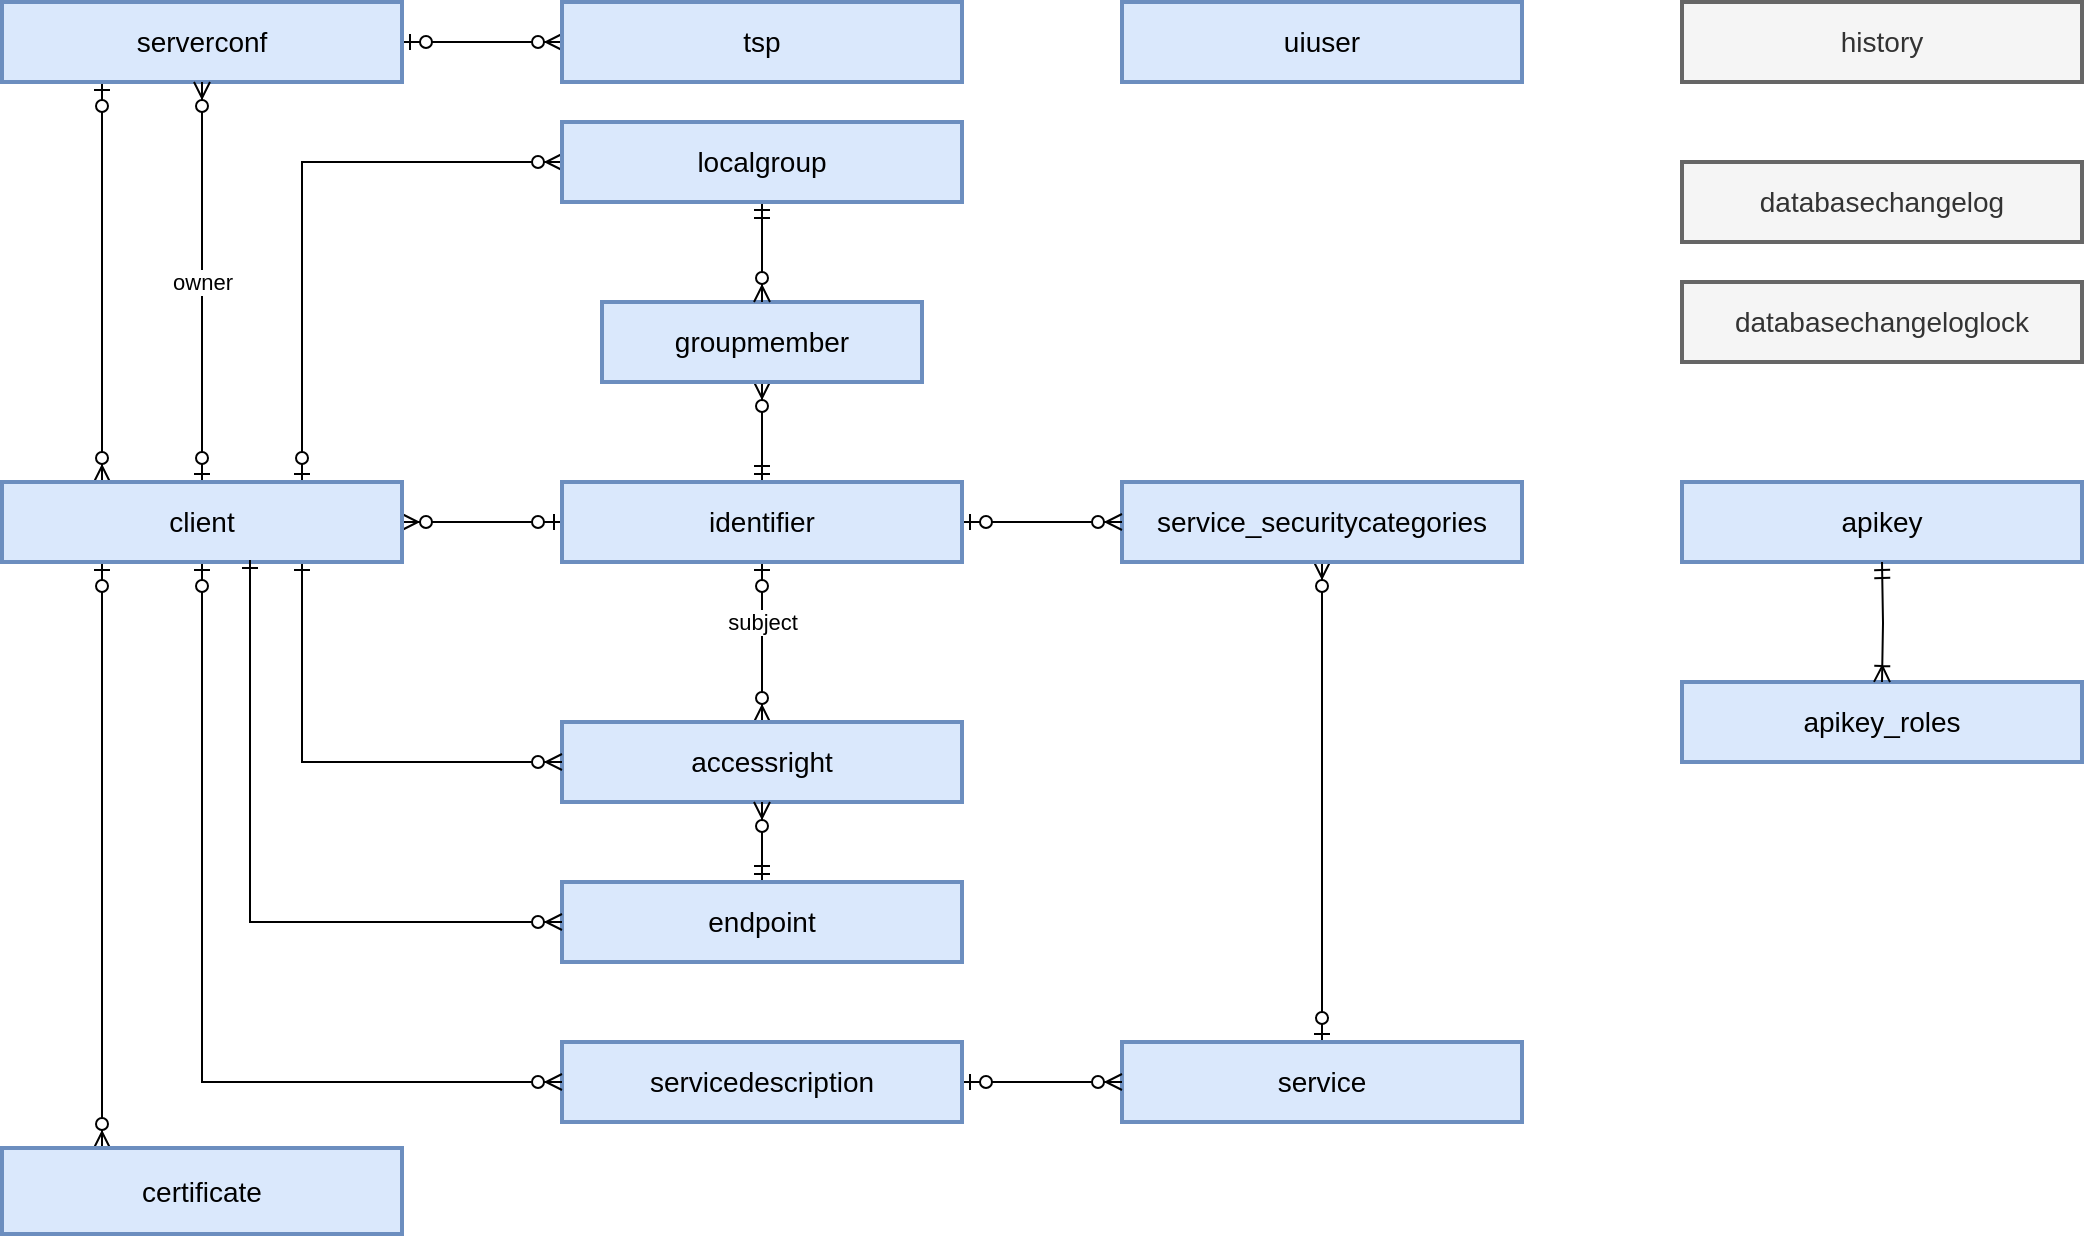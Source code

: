 <?xml version="1.0" encoding="UTF-8"?>
<mxfile pages="1" version="11.2.8" type="device"><diagram id="Opa4RUUVUJB2rbGppyIe" name="Page-1"><mxGraphModel dx="1995" dy="1085" grid="1" gridSize="10" guides="1" tooltips="1" connect="1" arrows="1" fold="1" page="1" pageScale="1" pageWidth="1169" pageHeight="827" math="0" shadow="0"><root><mxCell id="0"/><mxCell id="1" parent="0"/><mxCell id="U_J1knxHtzJp7KZo8Sut-29" style="edgeStyle=orthogonalEdgeStyle;rounded=0;orthogonalLoop=1;jettySize=auto;html=1;exitX=0.5;exitY=0;exitDx=0;exitDy=0;entryX=0.5;entryY=1;entryDx=0;entryDy=0;startArrow=ERzeroToOne;startFill=1;endArrow=ERzeroToMany;endFill=1;comic=0;" parent="1" source="U_J1knxHtzJp7KZo8Sut-7" target="U_J1knxHtzJp7KZo8Sut-9" edge="1"><mxGeometry relative="1" as="geometry"/></mxCell><mxCell id="U_J1knxHtzJp7KZo8Sut-7" value="service&lt;br&gt;" style="strokeWidth=2;whiteSpace=wrap;html=1;align=center;fontSize=14;fillColor=#dae8fc;strokeColor=#6c8ebf;" parent="1" vertex="1"><mxGeometry x="600" y="560" width="200" height="40" as="geometry"/></mxCell><mxCell id="U_J1knxHtzJp7KZo8Sut-28" style="edgeStyle=orthogonalEdgeStyle;rounded=0;orthogonalLoop=1;jettySize=auto;html=1;exitX=1;exitY=0.5;exitDx=0;exitDy=0;entryX=0;entryY=0.5;entryDx=0;entryDy=0;startArrow=ERzeroToOne;startFill=1;endArrow=ERzeroToMany;endFill=1;" parent="1" source="U_J1knxHtzJp7KZo8Sut-8" target="U_J1knxHtzJp7KZo8Sut-7" edge="1"><mxGeometry relative="1" as="geometry"/></mxCell><mxCell id="U_J1knxHtzJp7KZo8Sut-8" value="servicedescription&lt;br&gt;" style="strokeWidth=2;whiteSpace=wrap;html=1;align=center;fontSize=14;fillColor=#dae8fc;strokeColor=#6c8ebf;" parent="1" vertex="1"><mxGeometry x="320" y="560" width="200" height="40" as="geometry"/></mxCell><mxCell id="U_J1knxHtzJp7KZo8Sut-9" value="service_securitycategories&lt;br&gt;" style="strokeWidth=2;whiteSpace=wrap;html=1;align=center;fontSize=14;fillColor=#dae8fc;strokeColor=#6c8ebf;comic=0;" parent="1" vertex="1"><mxGeometry x="600" y="280" width="200" height="40" as="geometry"/></mxCell><mxCell id="U_J1knxHtzJp7KZo8Sut-26" style="edgeStyle=orthogonalEdgeStyle;rounded=0;orthogonalLoop=1;jettySize=auto;html=1;exitX=0;exitY=0.5;exitDx=0;exitDy=0;startArrow=ERzeroToOne;startFill=1;endArrow=ERzeroToMany;endFill=1;comic=0;" parent="1" source="U_J1knxHtzJp7KZo8Sut-10" target="U_J1knxHtzJp7KZo8Sut-19" edge="1"><mxGeometry relative="1" as="geometry"/></mxCell><mxCell id="U_J1knxHtzJp7KZo8Sut-30" style="edgeStyle=orthogonalEdgeStyle;rounded=0;orthogonalLoop=1;jettySize=auto;html=1;exitX=1;exitY=0.5;exitDx=0;exitDy=0;entryX=0;entryY=0.5;entryDx=0;entryDy=0;startArrow=ERzeroToOne;startFill=1;endArrow=ERzeroToMany;endFill=1;" parent="1" source="U_J1knxHtzJp7KZo8Sut-10" target="U_J1knxHtzJp7KZo8Sut-9" edge="1"><mxGeometry relative="1" as="geometry"/></mxCell><mxCell id="U_J1knxHtzJp7KZo8Sut-38" value="subject&lt;br&gt;" style="edgeStyle=orthogonalEdgeStyle;rounded=0;orthogonalLoop=1;jettySize=auto;html=1;exitX=0.5;exitY=1;exitDx=0;exitDy=0;entryX=0.5;entryY=0;entryDx=0;entryDy=0;startArrow=ERzeroToOne;startFill=1;endArrow=ERzeroToMany;endFill=1;" parent="1" source="U_J1knxHtzJp7KZo8Sut-10" target="U_J1knxHtzJp7KZo8Sut-12" edge="1"><mxGeometry x="-0.25" relative="1" as="geometry"><mxPoint as="offset"/></mxGeometry></mxCell><mxCell id="U_J1knxHtzJp7KZo8Sut-39" style="edgeStyle=orthogonalEdgeStyle;rounded=0;orthogonalLoop=1;jettySize=auto;html=1;exitX=0.5;exitY=0;exitDx=0;exitDy=0;entryX=0.5;entryY=1;entryDx=0;entryDy=0;startArrow=ERmandOne;startFill=0;endArrow=ERzeroToMany;endFill=1;" parent="1" source="U_J1knxHtzJp7KZo8Sut-10" target="U_J1knxHtzJp7KZo8Sut-11" edge="1"><mxGeometry relative="1" as="geometry"/></mxCell><mxCell id="U_J1knxHtzJp7KZo8Sut-10" value="identifier&lt;br&gt;" style="strokeWidth=2;whiteSpace=wrap;html=1;align=center;fontSize=14;fillColor=#dae8fc;strokeColor=#6c8ebf;" parent="1" vertex="1"><mxGeometry x="320" y="280" width="200" height="40" as="geometry"/></mxCell><mxCell id="U_J1knxHtzJp7KZo8Sut-11" value="groupmember&lt;br&gt;" style="strokeWidth=2;whiteSpace=wrap;html=1;align=center;fontSize=14;fillColor=#dae8fc;strokeColor=#6c8ebf;" parent="1" vertex="1"><mxGeometry x="340" y="190" width="160" height="40" as="geometry"/></mxCell><mxCell id="U_J1knxHtzJp7KZo8Sut-12" value="accessright&lt;br&gt;" style="strokeWidth=2;whiteSpace=wrap;html=1;align=center;fontSize=14;fillColor=#dae8fc;strokeColor=#6c8ebf;" parent="1" vertex="1"><mxGeometry x="320" y="400" width="200" height="40" as="geometry"/></mxCell><mxCell id="U_J1knxHtzJp7KZo8Sut-13" value="databasechangeloglock&lt;br&gt;" style="strokeWidth=2;whiteSpace=wrap;html=1;align=center;fontSize=14;fillColor=#f5f5f5;strokeColor=#666666;fontColor=#333333;" parent="1" vertex="1"><mxGeometry x="880" y="180" width="200" height="40" as="geometry"/></mxCell><mxCell id="U_J1knxHtzJp7KZo8Sut-14" value="databasechangelog&lt;br&gt;" style="strokeWidth=2;whiteSpace=wrap;html=1;align=center;fontSize=14;fillColor=#f5f5f5;strokeColor=#666666;fontColor=#333333;" parent="1" vertex="1"><mxGeometry x="880" y="120" width="200" height="40" as="geometry"/></mxCell><mxCell id="U_J1knxHtzJp7KZo8Sut-15" value="history&lt;br&gt;" style="strokeWidth=2;whiteSpace=wrap;html=1;align=center;fontSize=14;fillColor=#f5f5f5;strokeColor=#666666;fontColor=#333333;" parent="1" vertex="1"><mxGeometry x="880" y="40" width="200" height="40" as="geometry"/></mxCell><mxCell id="U_J1knxHtzJp7KZo8Sut-16" value="uiuser&lt;br&gt;" style="strokeWidth=2;whiteSpace=wrap;html=1;align=center;fontSize=14;fillColor=#dae8fc;strokeColor=#6c8ebf;" parent="1" vertex="1"><mxGeometry x="600" y="40" width="200" height="40" as="geometry"/></mxCell><mxCell id="U_J1knxHtzJp7KZo8Sut-20" style="edgeStyle=orthogonalEdgeStyle;rounded=0;orthogonalLoop=1;jettySize=auto;html=1;exitX=1;exitY=0.5;exitDx=0;exitDy=0;entryX=0;entryY=0.5;entryDx=0;entryDy=0;startArrow=ERzeroToOne;startFill=1;endArrow=ERzeroToMany;endFill=1;" parent="1" source="U_J1knxHtzJp7KZo8Sut-17" target="U_J1knxHtzJp7KZo8Sut-18" edge="1"><mxGeometry relative="1" as="geometry"/></mxCell><mxCell id="U_J1knxHtzJp7KZo8Sut-22" style="edgeStyle=orthogonalEdgeStyle;rounded=0;orthogonalLoop=1;jettySize=auto;html=1;exitX=0.25;exitY=1;exitDx=0;exitDy=0;startArrow=ERzeroToOne;startFill=1;endArrow=ERzeroToMany;endFill=1;entryX=0.25;entryY=0;entryDx=0;entryDy=0;" parent="1" source="U_J1knxHtzJp7KZo8Sut-17" target="U_J1knxHtzJp7KZo8Sut-19" edge="1"><mxGeometry relative="1" as="geometry"/></mxCell><mxCell id="U_J1knxHtzJp7KZo8Sut-17" value="serverconf&lt;br&gt;" style="strokeWidth=2;whiteSpace=wrap;html=1;align=center;fontSize=14;fillColor=#dae8fc;strokeColor=#6c8ebf;" parent="1" vertex="1"><mxGeometry x="40" y="40" width="200" height="40" as="geometry"/></mxCell><mxCell id="U_J1knxHtzJp7KZo8Sut-18" value="tsp&lt;br&gt;" style="strokeWidth=2;whiteSpace=wrap;html=1;align=center;fontSize=14;fillColor=#dae8fc;strokeColor=#6c8ebf;" parent="1" vertex="1"><mxGeometry x="320" y="40" width="200" height="40" as="geometry"/></mxCell><mxCell id="U_J1knxHtzJp7KZo8Sut-23" value="owner&lt;br&gt;" style="edgeStyle=orthogonalEdgeStyle;rounded=0;orthogonalLoop=1;jettySize=auto;html=1;exitX=0.5;exitY=0;exitDx=0;exitDy=0;entryX=0.5;entryY=1;entryDx=0;entryDy=0;startArrow=ERzeroToOne;startFill=1;endArrow=ERzeroToMany;endFill=1;" parent="1" source="U_J1knxHtzJp7KZo8Sut-19" target="U_J1knxHtzJp7KZo8Sut-17" edge="1"><mxGeometry relative="1" as="geometry"/></mxCell><mxCell id="U_J1knxHtzJp7KZo8Sut-27" style="edgeStyle=orthogonalEdgeStyle;rounded=0;orthogonalLoop=1;jettySize=auto;html=1;exitX=0.5;exitY=1;exitDx=0;exitDy=0;entryX=0;entryY=0.5;entryDx=0;entryDy=0;startArrow=ERzeroToOne;startFill=1;endArrow=ERzeroToMany;endFill=1;" parent="1" source="U_J1knxHtzJp7KZo8Sut-19" target="U_J1knxHtzJp7KZo8Sut-8" edge="1"><mxGeometry relative="1" as="geometry"/></mxCell><mxCell id="U_J1knxHtzJp7KZo8Sut-36" value="" style="edgeStyle=orthogonalEdgeStyle;rounded=0;orthogonalLoop=1;jettySize=auto;html=1;exitX=0.75;exitY=1;exitDx=0;exitDy=0;entryX=0;entryY=0.5;entryDx=0;entryDy=0;startArrow=ERone;startFill=0;endArrow=ERzeroToMany;endFill=1;" parent="1" source="U_J1knxHtzJp7KZo8Sut-19" target="U_J1knxHtzJp7KZo8Sut-12" edge="1"><mxGeometry x="-0.392" relative="1" as="geometry"><mxPoint as="offset"/></mxGeometry></mxCell><mxCell id="U_J1knxHtzJp7KZo8Sut-47" style="edgeStyle=orthogonalEdgeStyle;rounded=0;orthogonalLoop=1;jettySize=auto;html=1;exitX=0.75;exitY=0;exitDx=0;exitDy=0;entryX=0;entryY=0.5;entryDx=0;entryDy=0;startArrow=ERzeroToOne;startFill=1;endArrow=ERzeroToMany;endFill=1;" parent="1" source="U_J1knxHtzJp7KZo8Sut-19" target="U_J1knxHtzJp7KZo8Sut-40" edge="1"><mxGeometry relative="1" as="geometry"/></mxCell><mxCell id="U_J1knxHtzJp7KZo8Sut-51" style="edgeStyle=orthogonalEdgeStyle;rounded=0;orthogonalLoop=1;jettySize=auto;html=1;exitX=0.25;exitY=1;exitDx=0;exitDy=0;entryX=0.25;entryY=0;entryDx=0;entryDy=0;startArrow=ERzeroToOne;startFill=1;endArrow=ERzeroToMany;endFill=1;" parent="1" source="U_J1knxHtzJp7KZo8Sut-19" target="U_J1knxHtzJp7KZo8Sut-50" edge="1"><mxGeometry relative="1" as="geometry"/></mxCell><mxCell id="U_J1knxHtzJp7KZo8Sut-19" value="client&lt;br&gt;" style="strokeWidth=2;whiteSpace=wrap;html=1;align=center;fontSize=14;fillColor=#dae8fc;strokeColor=#6c8ebf;" parent="1" vertex="1"><mxGeometry x="40" y="280" width="200" height="40" as="geometry"/></mxCell><mxCell id="U_J1knxHtzJp7KZo8Sut-48" style="edgeStyle=orthogonalEdgeStyle;rounded=0;orthogonalLoop=1;jettySize=auto;html=1;exitX=0.5;exitY=1;exitDx=0;exitDy=0;startArrow=ERmandOne;startFill=0;endArrow=ERzeroToMany;endFill=1;" parent="1" source="U_J1knxHtzJp7KZo8Sut-40" target="U_J1knxHtzJp7KZo8Sut-11" edge="1"><mxGeometry relative="1" as="geometry"/></mxCell><mxCell id="U_J1knxHtzJp7KZo8Sut-40" value="localgroup&lt;br&gt;" style="strokeWidth=2;whiteSpace=wrap;html=1;align=center;fontSize=14;fillColor=#dae8fc;strokeColor=#6c8ebf;" parent="1" vertex="1"><mxGeometry x="320" y="100" width="200" height="40" as="geometry"/></mxCell><mxCell id="U_J1knxHtzJp7KZo8Sut-50" value="certificate&lt;br&gt;" style="strokeWidth=2;whiteSpace=wrap;html=1;align=center;fontSize=14;fillColor=#dae8fc;strokeColor=#6c8ebf;" parent="1" vertex="1"><mxGeometry x="40" y="613" width="200" height="43" as="geometry"/></mxCell><mxCell id="BLJ3is_bsE819fM1g7hi-2" style="edgeStyle=orthogonalEdgeStyle;rounded=0;orthogonalLoop=1;jettySize=auto;html=1;exitX=0.5;exitY=0;exitDx=0;exitDy=0;endArrow=ERzeroToMany;endFill=1;startArrow=ERmandOne;startFill=0;" parent="1" source="BLJ3is_bsE819fM1g7hi-1" target="U_J1knxHtzJp7KZo8Sut-12" edge="1"><mxGeometry relative="1" as="geometry"/></mxCell><mxCell id="BLJ3is_bsE819fM1g7hi-1" value="endpoint" style="strokeWidth=2;whiteSpace=wrap;html=1;align=center;fontSize=14;fillColor=#dae8fc;strokeColor=#6c8ebf;" parent="1" vertex="1"><mxGeometry x="320" y="480" width="200" height="40" as="geometry"/></mxCell><mxCell id="BLJ3is_bsE819fM1g7hi-3" value="" style="edgeStyle=orthogonalEdgeStyle;rounded=0;orthogonalLoop=1;jettySize=auto;html=1;exitX=0.62;exitY=0.975;exitDx=0;exitDy=0;entryX=0;entryY=0.5;entryDx=0;entryDy=0;startArrow=ERone;startFill=0;endArrow=ERzeroToMany;endFill=1;exitPerimeter=0;" parent="1" source="U_J1knxHtzJp7KZo8Sut-19" target="BLJ3is_bsE819fM1g7hi-1" edge="1"><mxGeometry x="-0.392" relative="1" as="geometry"><mxPoint as="offset"/><mxPoint x="200" y="330" as="sourcePoint"/><mxPoint x="330" y="430" as="targetPoint"/></mxGeometry></mxCell><mxCell id="VZBSTL5CWExBCbP3Pjii-1" value="apikey" style="strokeWidth=2;whiteSpace=wrap;html=1;align=center;fontSize=14;fillColor=#dae8fc;strokeColor=#6c8ebf;" vertex="1" parent="1"><mxGeometry x="880" y="280" width="200" height="40" as="geometry"/></mxCell><mxCell id="VZBSTL5CWExBCbP3Pjii-2" value="apikey_roles" style="strokeWidth=2;whiteSpace=wrap;html=1;align=center;fontSize=14;fillColor=#dae8fc;strokeColor=#6c8ebf;" vertex="1" parent="1"><mxGeometry x="880" y="380" width="200" height="40" as="geometry"/></mxCell><mxCell id="VZBSTL5CWExBCbP3Pjii-3" style="edgeStyle=orthogonalEdgeStyle;rounded=0;orthogonalLoop=1;jettySize=auto;html=1;exitX=0.5;exitY=1;exitDx=0;exitDy=0;startArrow=ERmandOne;startFill=0;endArrow=ERoneToMany;endFill=0;entryX=0.5;entryY=0;entryDx=0;entryDy=0;" edge="1" parent="1" target="VZBSTL5CWExBCbP3Pjii-2"><mxGeometry relative="1" as="geometry"><mxPoint x="980" y="320" as="sourcePoint"/><mxPoint x="980" y="370" as="targetPoint"/></mxGeometry></mxCell></root></mxGraphModel></diagram></mxfile>